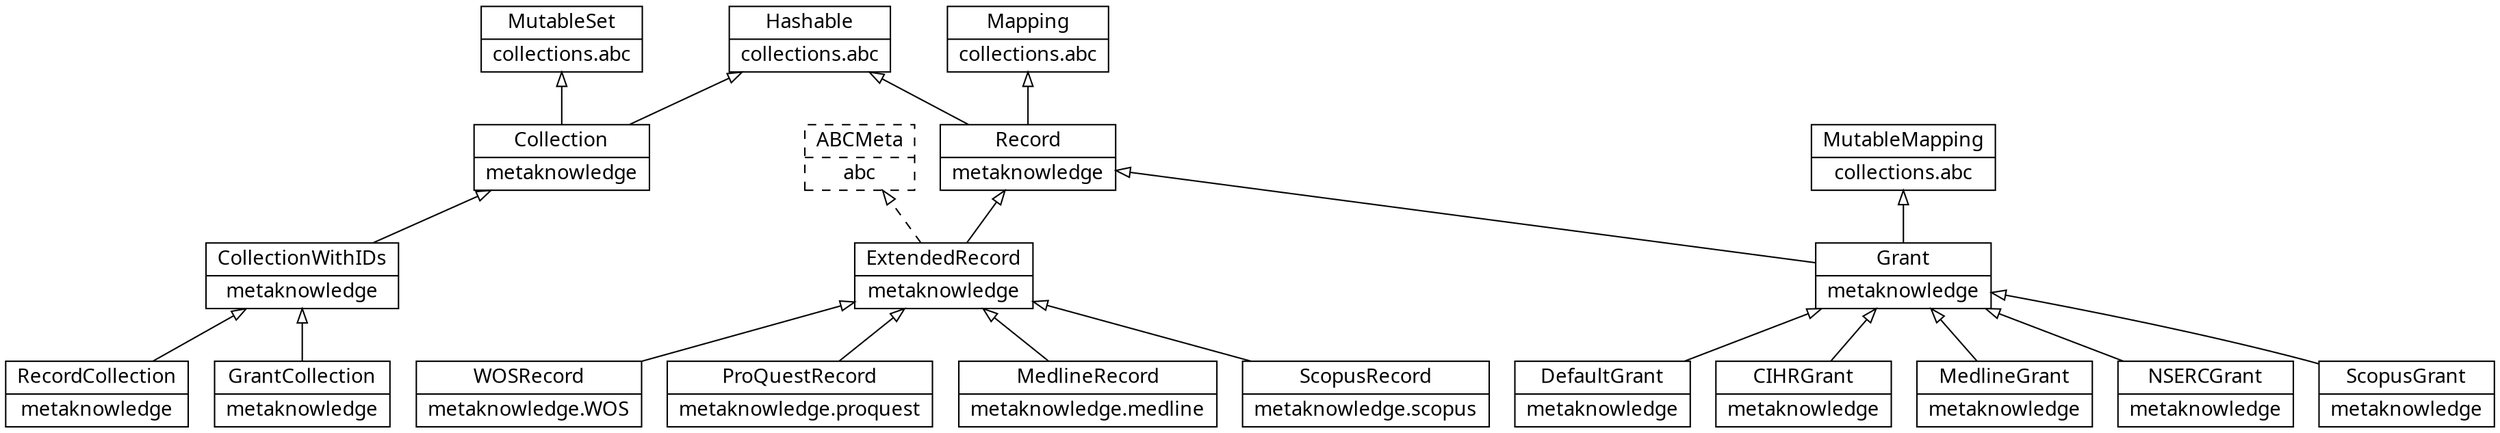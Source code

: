 /*
Class diagrams for metaknowledge
*/

digraph Records {
    charset="utf-8";
    rankdir=BT;
    node [shape=record, fontname="Source Code Pro"];
    edge [arrowhead=empty, arrowsize=1];
    /*
    Object [label="{Object|builtin}"];
    */
    Mapping [label="{Mapping|collections.abc}"]
    Hashable [label="{Hashable|collections.abc}"]
    ABCMeta [label="{ABCMeta|abc}", style=dashed];
    MutableMapping [label="{MutableMapping|collections.abc}"]

    Record [label="{Record|metaknowledge}"];
    ExtendedRecord [label="{ExtendedRecord|metaknowledge}"];
    Grant [label="{Grant|metaknowledge}"];

    DefaultGrant [label="{DefaultGrant|metaknowledge}"];
    CIHRGrant [label="{CIHRGrant|metaknowledge}"];
    MedlineGrant [label="{MedlineGrant|metaknowledge}"];
    NSERCGrant [label="{NSERCGrant|metaknowledge}"];
    ScopusGrant [label="{ScopusGrant|metaknowledge}"];

    WOSRecord [label="{WOSRecord|metaknowledge.WOS}"];
    ProQuestRecord [label="{ProQuestRecord|metaknowledge.proquest}"];
    MedlineRecord [label="{MedlineRecord|metaknowledge.medline}"];
    ScopusRecord [label="{ScopusRecord|metaknowledge.scopus}"];

    MutableSet [label="{MutableSet|collections.abc}"];
    Collection [label="{Collection|metaknowledge}"];
    CollectionWithIDs [label="{CollectionWithIDs|metaknowledge}"];
    RecordCollection [label="{RecordCollection|metaknowledge}"];
    GrantCollection [label="{GrantCollection|metaknowledge}"];

    /*
    Mapping -> Object;
    Hashable -> Object;
    */

    Record -> Hashable;
    Record -> Mapping;

    Collection -> MutableSet;
    Collection -> Hashable;

    Grant -> Record;
    Grant -> MutableMapping;

    DefaultGrant -> Grant;
    CIHRGrant -> Grant;
    MedlineGrant -> Grant;
    NSERCGrant -> Grant;
    ScopusGrant -> Grant

    ExtendedRecord -> ABCMeta [style=dashed];
    ExtendedRecord -> Record;
    WOSRecord -> ExtendedRecord;
    ProQuestRecord -> ExtendedRecord;
    MedlineRecord -> ExtendedRecord;
    ScopusRecord -> ExtendedRecord;

    CollectionWithIDs -> Collection;
    RecordCollection -> CollectionWithIDs;
    GrantCollection -> CollectionWithIDs;

}
